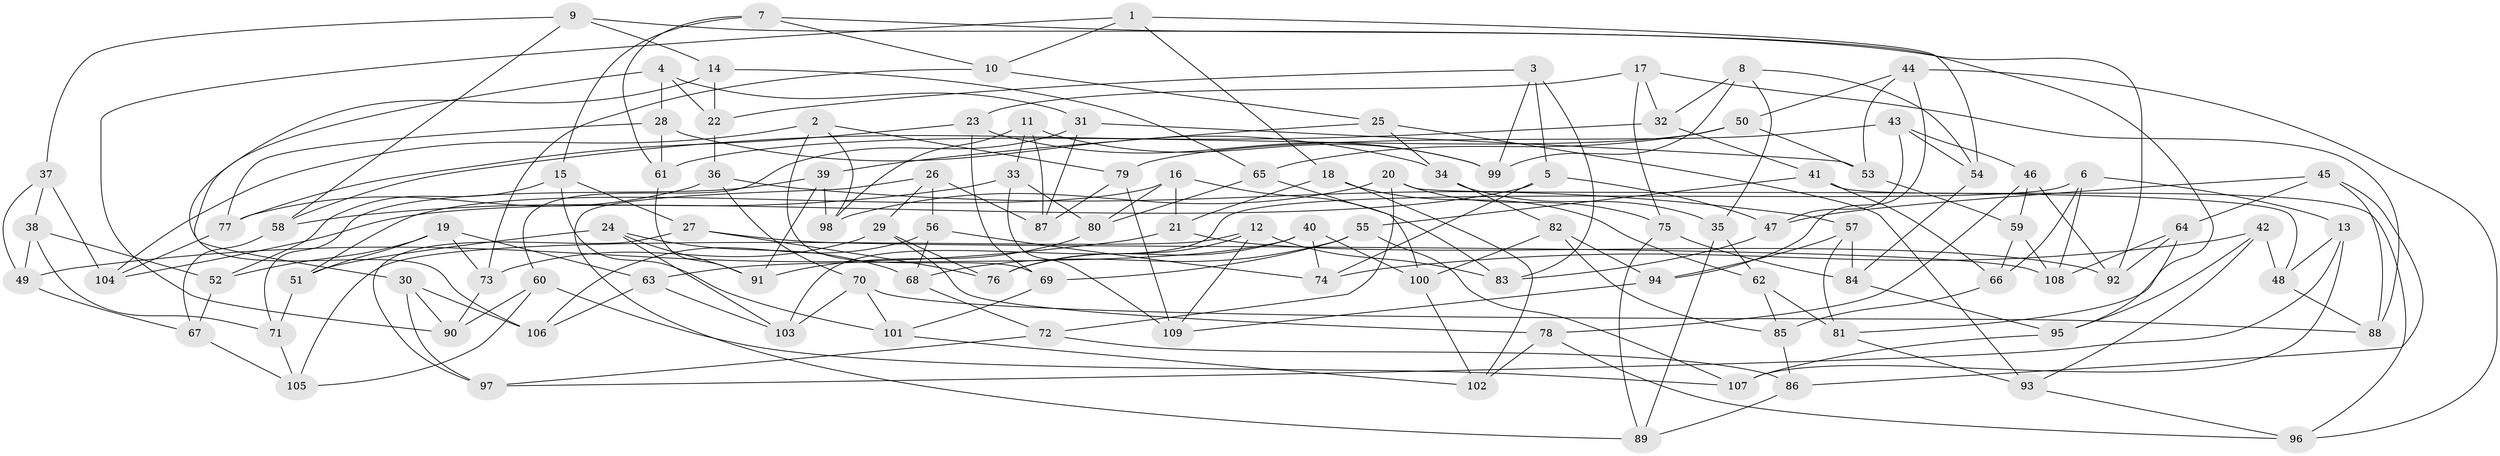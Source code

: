 // coarse degree distribution, {4: 0.5657894736842105, 6: 0.40789473684210525, 5: 0.02631578947368421}
// Generated by graph-tools (version 1.1) at 2025/24/03/03/25 07:24:25]
// undirected, 109 vertices, 218 edges
graph export_dot {
graph [start="1"]
  node [color=gray90,style=filled];
  1;
  2;
  3;
  4;
  5;
  6;
  7;
  8;
  9;
  10;
  11;
  12;
  13;
  14;
  15;
  16;
  17;
  18;
  19;
  20;
  21;
  22;
  23;
  24;
  25;
  26;
  27;
  28;
  29;
  30;
  31;
  32;
  33;
  34;
  35;
  36;
  37;
  38;
  39;
  40;
  41;
  42;
  43;
  44;
  45;
  46;
  47;
  48;
  49;
  50;
  51;
  52;
  53;
  54;
  55;
  56;
  57;
  58;
  59;
  60;
  61;
  62;
  63;
  64;
  65;
  66;
  67;
  68;
  69;
  70;
  71;
  72;
  73;
  74;
  75;
  76;
  77;
  78;
  79;
  80;
  81;
  82;
  83;
  84;
  85;
  86;
  87;
  88;
  89;
  90;
  91;
  92;
  93;
  94;
  95;
  96;
  97;
  98;
  99;
  100;
  101;
  102;
  103;
  104;
  105;
  106;
  107;
  108;
  109;
  1 -- 54;
  1 -- 90;
  1 -- 10;
  1 -- 18;
  2 -- 98;
  2 -- 104;
  2 -- 79;
  2 -- 69;
  3 -- 99;
  3 -- 5;
  3 -- 83;
  3 -- 22;
  4 -- 28;
  4 -- 106;
  4 -- 22;
  4 -- 31;
  5 -- 104;
  5 -- 74;
  5 -- 47;
  6 -- 108;
  6 -- 13;
  6 -- 66;
  6 -- 103;
  7 -- 92;
  7 -- 15;
  7 -- 10;
  7 -- 61;
  8 -- 32;
  8 -- 54;
  8 -- 35;
  8 -- 99;
  9 -- 81;
  9 -- 14;
  9 -- 37;
  9 -- 58;
  10 -- 73;
  10 -- 25;
  11 -- 87;
  11 -- 99;
  11 -- 33;
  11 -- 98;
  12 -- 109;
  12 -- 76;
  12 -- 105;
  12 -- 83;
  13 -- 107;
  13 -- 48;
  13 -- 97;
  14 -- 30;
  14 -- 65;
  14 -- 22;
  15 -- 27;
  15 -- 101;
  15 -- 52;
  16 -- 80;
  16 -- 51;
  16 -- 21;
  16 -- 83;
  17 -- 88;
  17 -- 23;
  17 -- 32;
  17 -- 75;
  18 -- 21;
  18 -- 102;
  18 -- 62;
  19 -- 51;
  19 -- 63;
  19 -- 52;
  19 -- 73;
  20 -- 98;
  20 -- 75;
  20 -- 72;
  20 -- 48;
  21 -- 92;
  21 -- 49;
  22 -- 36;
  23 -- 69;
  23 -- 77;
  23 -- 99;
  24 -- 68;
  24 -- 51;
  24 -- 103;
  24 -- 91;
  25 -- 34;
  25 -- 39;
  25 -- 93;
  26 -- 56;
  26 -- 87;
  26 -- 89;
  26 -- 29;
  27 -- 76;
  27 -- 108;
  27 -- 97;
  28 -- 61;
  28 -- 77;
  28 -- 34;
  29 -- 73;
  29 -- 76;
  29 -- 78;
  30 -- 97;
  30 -- 106;
  30 -- 90;
  31 -- 87;
  31 -- 53;
  31 -- 60;
  32 -- 41;
  32 -- 58;
  33 -- 58;
  33 -- 80;
  33 -- 109;
  34 -- 35;
  34 -- 82;
  35 -- 62;
  35 -- 89;
  36 -- 77;
  36 -- 57;
  36 -- 70;
  37 -- 104;
  37 -- 38;
  37 -- 49;
  38 -- 49;
  38 -- 71;
  38 -- 52;
  39 -- 71;
  39 -- 91;
  39 -- 98;
  40 -- 100;
  40 -- 76;
  40 -- 63;
  40 -- 74;
  41 -- 66;
  41 -- 96;
  41 -- 55;
  42 -- 74;
  42 -- 95;
  42 -- 48;
  42 -- 93;
  43 -- 79;
  43 -- 54;
  43 -- 47;
  43 -- 46;
  44 -- 50;
  44 -- 94;
  44 -- 53;
  44 -- 96;
  45 -- 88;
  45 -- 47;
  45 -- 86;
  45 -- 64;
  46 -- 78;
  46 -- 59;
  46 -- 92;
  47 -- 83;
  48 -- 88;
  49 -- 67;
  50 -- 53;
  50 -- 61;
  50 -- 65;
  51 -- 71;
  52 -- 67;
  53 -- 59;
  54 -- 84;
  55 -- 68;
  55 -- 107;
  55 -- 69;
  56 -- 68;
  56 -- 74;
  56 -- 106;
  57 -- 84;
  57 -- 81;
  57 -- 94;
  58 -- 67;
  59 -- 108;
  59 -- 66;
  60 -- 105;
  60 -- 107;
  60 -- 90;
  61 -- 91;
  62 -- 85;
  62 -- 81;
  63 -- 103;
  63 -- 106;
  64 -- 95;
  64 -- 92;
  64 -- 108;
  65 -- 80;
  65 -- 100;
  66 -- 85;
  67 -- 105;
  68 -- 72;
  69 -- 101;
  70 -- 103;
  70 -- 88;
  70 -- 101;
  71 -- 105;
  72 -- 86;
  72 -- 97;
  73 -- 90;
  75 -- 84;
  75 -- 89;
  77 -- 104;
  78 -- 96;
  78 -- 102;
  79 -- 109;
  79 -- 87;
  80 -- 91;
  81 -- 93;
  82 -- 100;
  82 -- 85;
  82 -- 94;
  84 -- 95;
  85 -- 86;
  86 -- 89;
  93 -- 96;
  94 -- 109;
  95 -- 107;
  100 -- 102;
  101 -- 102;
}

